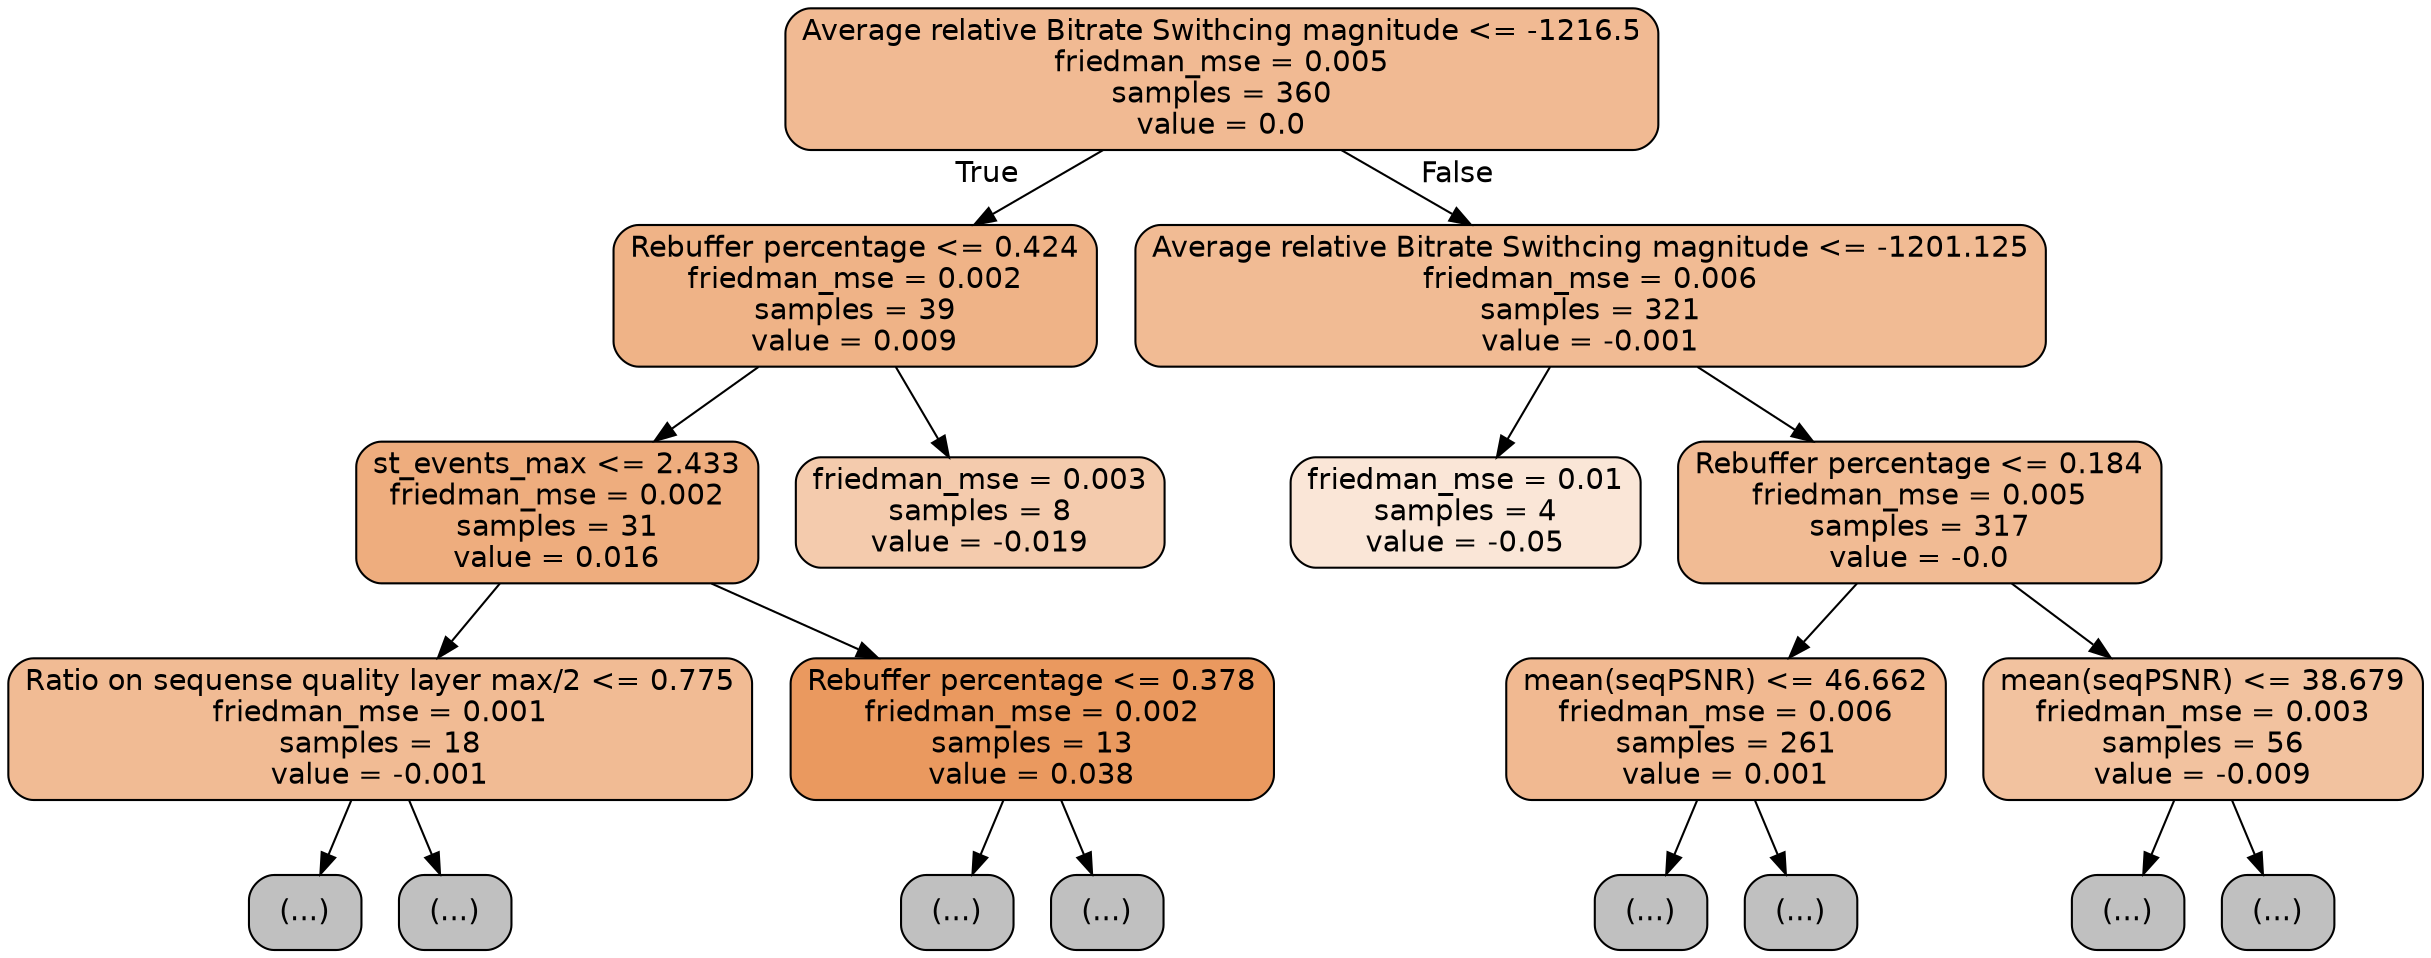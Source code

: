 digraph Tree {
node [shape=box, style="filled, rounded", color="black", fontname=helvetica] ;
edge [fontname=helvetica] ;
0 [label="Average relative Bitrate Swithcing magnitude <= -1216.5\nfriedman_mse = 0.005\nsamples = 360\nvalue = 0.0", fillcolor="#f1ba93"] ;
1 [label="Rebuffer percentage <= 0.424\nfriedman_mse = 0.002\nsamples = 39\nvalue = 0.009", fillcolor="#efb387"] ;
0 -> 1 [labeldistance=2.5, labelangle=45, headlabel="True"] ;
2 [label="st_events_max <= 2.433\nfriedman_mse = 0.002\nsamples = 31\nvalue = 0.016", fillcolor="#eead7e"] ;
1 -> 2 ;
3 [label="Ratio on sequense quality layer max/2 <= 0.775\nfriedman_mse = 0.001\nsamples = 18\nvalue = -0.001", fillcolor="#f1bb94"] ;
2 -> 3 ;
4 [label="(...)", fillcolor="#C0C0C0"] ;
3 -> 4 ;
7 [label="(...)", fillcolor="#C0C0C0"] ;
3 -> 7 ;
8 [label="Rebuffer percentage <= 0.378\nfriedman_mse = 0.002\nsamples = 13\nvalue = 0.038", fillcolor="#ea995f"] ;
2 -> 8 ;
9 [label="(...)", fillcolor="#C0C0C0"] ;
8 -> 9 ;
10 [label="(...)", fillcolor="#C0C0C0"] ;
8 -> 10 ;
11 [label="friedman_mse = 0.003\nsamples = 8\nvalue = -0.019", fillcolor="#f4cbad"] ;
1 -> 11 ;
12 [label="Average relative Bitrate Swithcing magnitude <= -1201.125\nfriedman_mse = 0.006\nsamples = 321\nvalue = -0.001", fillcolor="#f1bb94"] ;
0 -> 12 [labeldistance=2.5, labelangle=-45, headlabel="False"] ;
13 [label="friedman_mse = 0.01\nsamples = 4\nvalue = -0.05", fillcolor="#fae6d7"] ;
12 -> 13 ;
14 [label="Rebuffer percentage <= 0.184\nfriedman_mse = 0.005\nsamples = 317\nvalue = -0.0", fillcolor="#f1bb94"] ;
12 -> 14 ;
15 [label="mean(seqPSNR) <= 46.662\nfriedman_mse = 0.006\nsamples = 261\nvalue = 0.001", fillcolor="#f1b991"] ;
14 -> 15 ;
16 [label="(...)", fillcolor="#C0C0C0"] ;
15 -> 16 ;
27 [label="(...)", fillcolor="#C0C0C0"] ;
15 -> 27 ;
28 [label="mean(seqPSNR) <= 38.679\nfriedman_mse = 0.003\nsamples = 56\nvalue = -0.009", fillcolor="#f2c29f"] ;
14 -> 28 ;
29 [label="(...)", fillcolor="#C0C0C0"] ;
28 -> 29 ;
36 [label="(...)", fillcolor="#C0C0C0"] ;
28 -> 36 ;
}